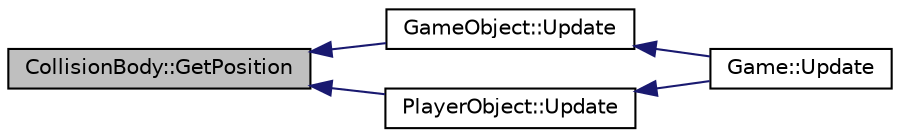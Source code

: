 digraph "CollisionBody::GetPosition"
{
  edge [fontname="Helvetica",fontsize="10",labelfontname="Helvetica",labelfontsize="10"];
  node [fontname="Helvetica",fontsize="10",shape=record];
  rankdir="LR";
  Node1 [label="CollisionBody::GetPosition",height=0.2,width=0.4,color="black", fillcolor="grey75", style="filled" fontcolor="black"];
  Node1 -> Node2 [dir="back",color="midnightblue",fontsize="10",style="solid",fontname="Helvetica"];
  Node2 [label="GameObject::Update",height=0.2,width=0.4,color="black", fillcolor="white", style="filled",URL="$class_game_object.html#a1bd14aa169f501f94f1721943d716535",tooltip="virtual update function for game object, lines up collision body with rendering position ..."];
  Node2 -> Node3 [dir="back",color="midnightblue",fontsize="10",style="solid",fontname="Helvetica"];
  Node3 [label="Game::Update",height=0.2,width=0.4,color="black", fillcolor="white", style="filled",URL="$class_game.html#a1c5373c68261c54aff03e6abe40fee52",tooltip="updates all objects that require it "];
  Node1 -> Node4 [dir="back",color="midnightblue",fontsize="10",style="solid",fontname="Helvetica"];
  Node4 [label="PlayerObject::Update",height=0.2,width=0.4,color="black", fillcolor="white", style="filled",URL="$class_player_object.html#aaf5724196887e1bc08cad342f74c88b4",tooltip="updates the player "];
  Node4 -> Node3 [dir="back",color="midnightblue",fontsize="10",style="solid",fontname="Helvetica"];
}
